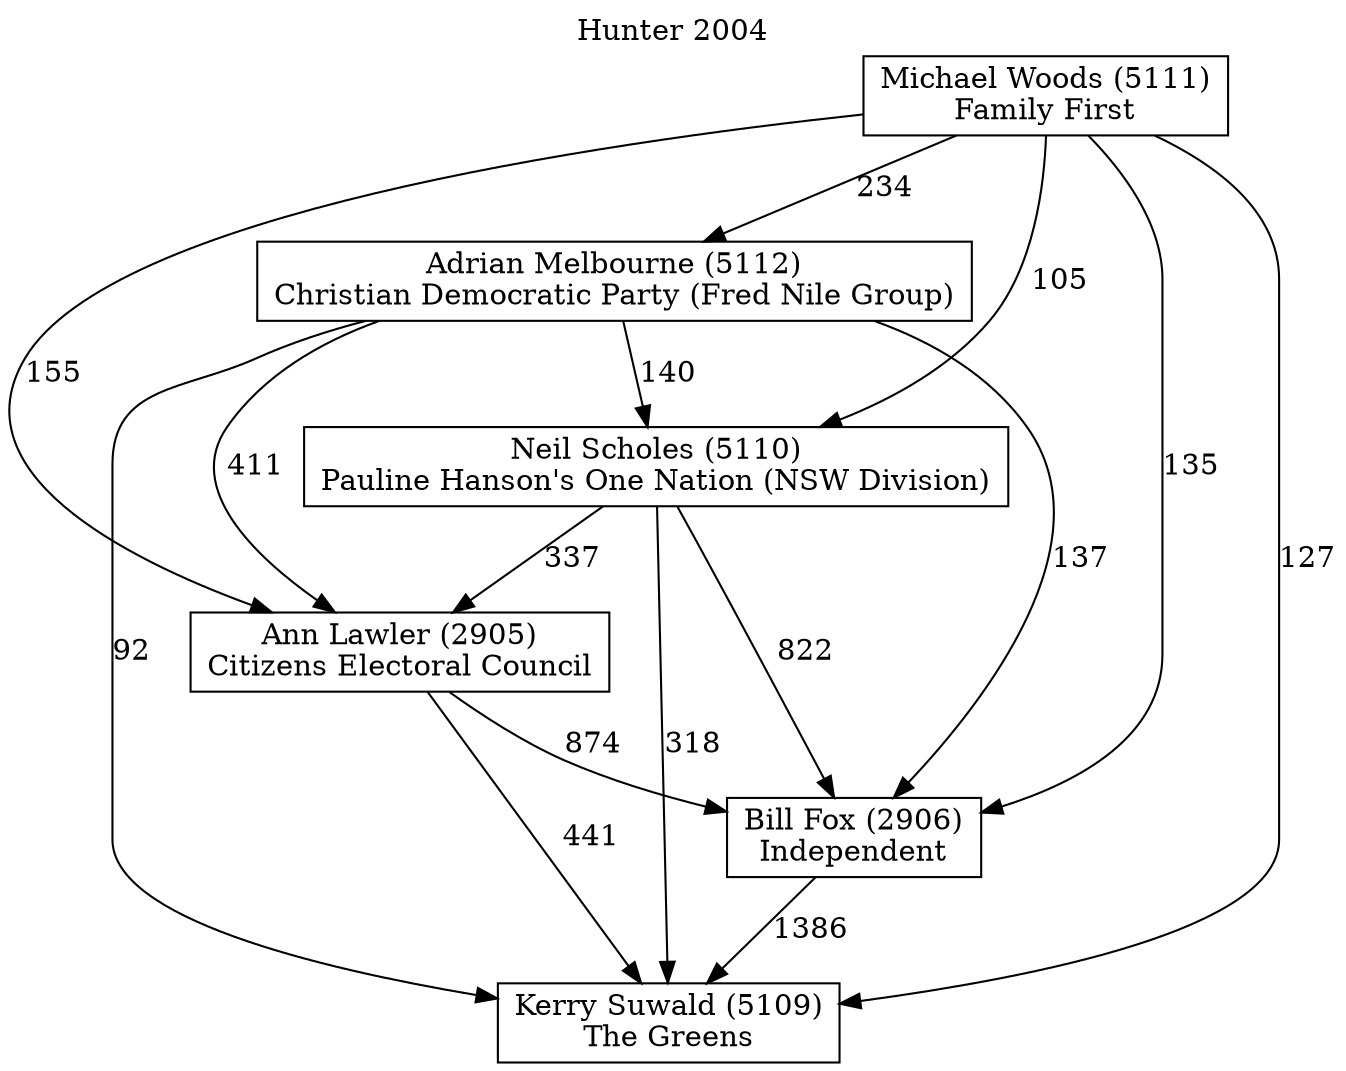 // House preference flow
digraph "Kerry Suwald (5109)_Hunter_2004" {
	graph [label="Hunter 2004" labelloc=t mclimit=10]
	node [shape=box]
	"Adrian Melbourne (5112)" [label="Adrian Melbourne (5112)
Christian Democratic Party (Fred Nile Group)"]
	"Ann Lawler (2905)" [label="Ann Lawler (2905)
Citizens Electoral Council"]
	"Bill Fox (2906)" [label="Bill Fox (2906)
Independent"]
	"Kerry Suwald (5109)" [label="Kerry Suwald (5109)
The Greens"]
	"Michael Woods (5111)" [label="Michael Woods (5111)
Family First"]
	"Neil Scholes (5110)" [label="Neil Scholes (5110)
Pauline Hanson's One Nation (NSW Division)"]
	"Adrian Melbourne (5112)" -> "Ann Lawler (2905)" [label=411]
	"Adrian Melbourne (5112)" -> "Bill Fox (2906)" [label=137]
	"Adrian Melbourne (5112)" -> "Kerry Suwald (5109)" [label=92]
	"Adrian Melbourne (5112)" -> "Neil Scholes (5110)" [label=140]
	"Ann Lawler (2905)" -> "Bill Fox (2906)" [label=874]
	"Ann Lawler (2905)" -> "Kerry Suwald (5109)" [label=441]
	"Bill Fox (2906)" -> "Kerry Suwald (5109)" [label=1386]
	"Michael Woods (5111)" -> "Adrian Melbourne (5112)" [label=234]
	"Michael Woods (5111)" -> "Ann Lawler (2905)" [label=155]
	"Michael Woods (5111)" -> "Bill Fox (2906)" [label=135]
	"Michael Woods (5111)" -> "Kerry Suwald (5109)" [label=127]
	"Michael Woods (5111)" -> "Neil Scholes (5110)" [label=105]
	"Neil Scholes (5110)" -> "Ann Lawler (2905)" [label=337]
	"Neil Scholes (5110)" -> "Bill Fox (2906)" [label=822]
	"Neil Scholes (5110)" -> "Kerry Suwald (5109)" [label=318]
}

